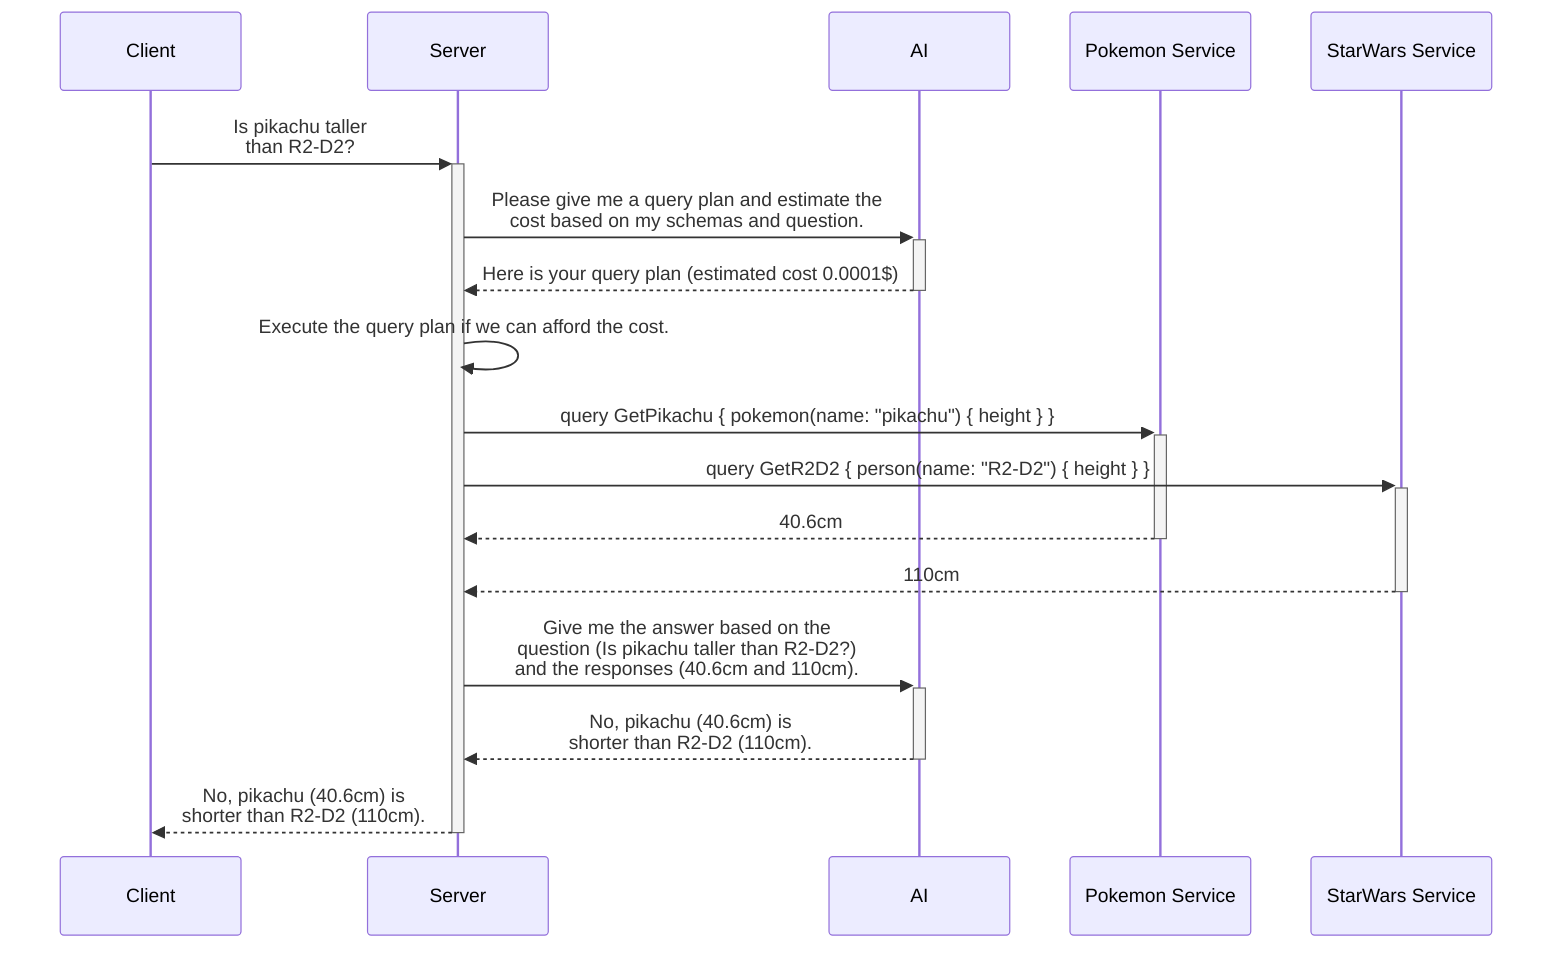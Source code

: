 sequenceDiagram
  Client->>+Server: Is pikachu taller<br/>than R2-D2?
  Server->>+AI: Please give me a query plan and estimate the<br/>cost based on my schemas and question.
  AI-->>-Server: Here is your query plan (estimated cost 0.0001$)
  Server->>Server: Execute the query plan if we can afford the cost.
  Server->>+Pokemon Service: query GetPikachu { pokemon(name: "pikachu") { height } }
  Server->>+StarWars Service: query GetR2D2 { person(name: "R2-D2") { height } }
  Pokemon Service-->>-Server: 40.6cm
  StarWars Service-->>-Server: 110cm
  Server->>+AI: Give me the answer based on the<br />question (Is pikachu taller than R2-D2?)<br/>and the responses (40.6cm and 110cm).
  AI-->>-Server: No, pikachu (40.6cm) is<br/>shorter than R2-D2 (110cm).
  Server-->>-Client: No, pikachu (40.6cm) is<br/>shorter than R2-D2 (110cm).